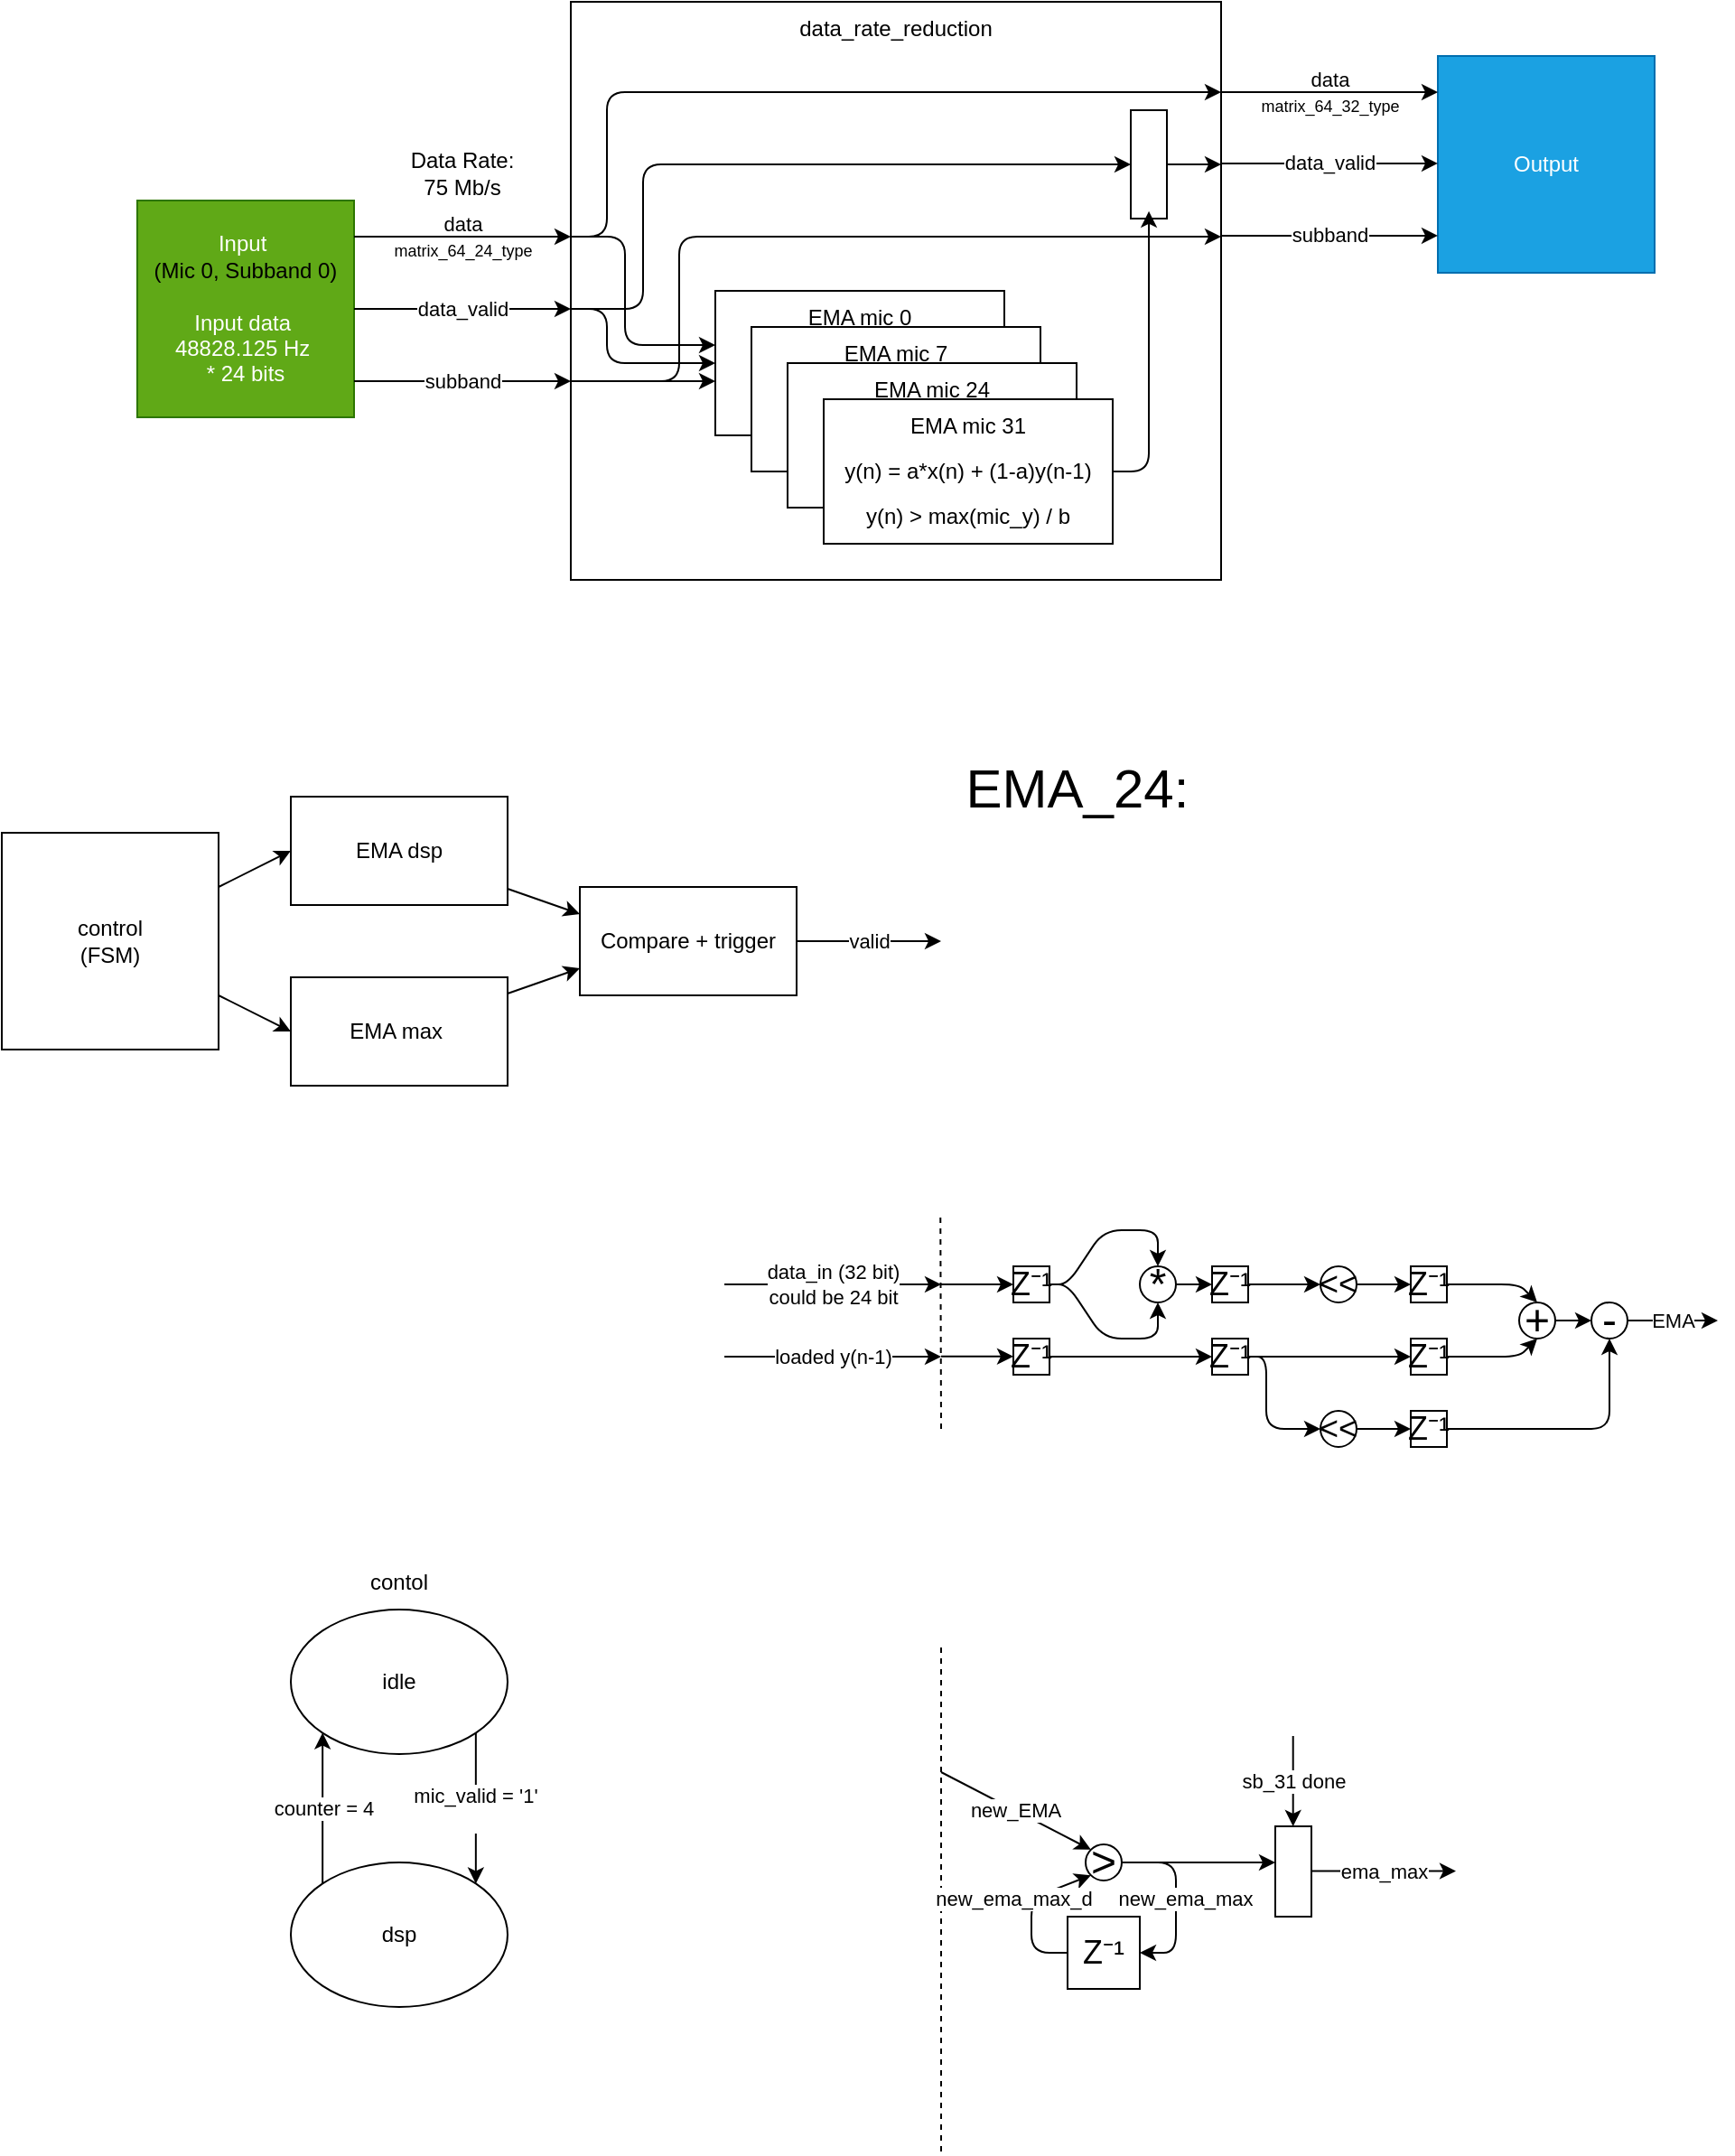 <mxfile>
    <diagram id="4cmVSjoLq1-_rq1nJ965" name="Page-1">
        <mxGraphModel dx="-405" dy="1354" grid="1" gridSize="10" guides="1" tooltips="1" connect="1" arrows="1" fold="1" page="1" pageScale="1" pageWidth="1169" pageHeight="827" math="0" shadow="0">
            <root>
                <mxCell id="0"/>
                <mxCell id="1" parent="0"/>
                <mxCell id="2" value="Input&amp;nbsp;&lt;div&gt;&lt;font style=&quot;color: light-dark(rgb(0, 0, 0), rgb(0, 0, 0));&quot;&gt;(Mic 0, Subband 0)&lt;br&gt;&lt;/font&gt;&lt;br&gt;&lt;span style=&quot;&quot;&gt;Input data&amp;nbsp;&lt;/span&gt;&lt;br style=&quot;&quot;&gt;&lt;span style=&quot;&quot;&gt;48828.125 Hz&amp;nbsp;&lt;br&gt;&lt;/span&gt;&lt;span style=&quot;&quot;&gt;* 24 bits&lt;/span&gt;&lt;/div&gt;" style="rounded=0;whiteSpace=wrap;html=1;fillColor=#60a917;fontColor=#ffffff;strokeColor=#2D7600;" parent="1" vertex="1">
                    <mxGeometry x="1330" y="-270" width="120" height="120" as="geometry"/>
                </mxCell>
                <mxCell id="12" value="Output" style="rounded=0;whiteSpace=wrap;html=1;fillColor=#1ba1e2;fontColor=#ffffff;strokeColor=#006EAF;" parent="1" vertex="1">
                    <mxGeometry x="2050" y="-350" width="120" height="120" as="geometry"/>
                </mxCell>
                <mxCell id="14" value="data_in (32 bit)&lt;div&gt;could be 24 bit&lt;/div&gt;" style="endArrow=classic;html=1;" parent="1" edge="1">
                    <mxGeometry width="50" height="50" relative="1" as="geometry">
                        <mxPoint x="1655" y="330" as="sourcePoint"/>
                        <mxPoint x="1775" y="330" as="targetPoint"/>
                    </mxGeometry>
                </mxCell>
                <mxCell id="15" value="" style="endArrow=none;dashed=1;html=1;" parent="1" edge="1">
                    <mxGeometry width="50" height="50" relative="1" as="geometry">
                        <mxPoint x="1775" y="410" as="sourcePoint"/>
                        <mxPoint x="1774.62" y="290" as="targetPoint"/>
                    </mxGeometry>
                </mxCell>
                <mxCell id="16" value="" style="endArrow=classic;html=1;entryX=0.5;entryY=1;entryDx=0;entryDy=0;exitX=1;exitY=0.5;exitDx=0;exitDy=0;" parent="1" source="20" target="18" edge="1">
                    <mxGeometry width="50" height="50" relative="1" as="geometry">
                        <mxPoint x="1865" y="330" as="sourcePoint"/>
                        <mxPoint x="1885" y="330" as="targetPoint"/>
                        <Array as="points">
                            <mxPoint x="1845" y="330"/>
                            <mxPoint x="1865" y="360"/>
                            <mxPoint x="1895" y="360"/>
                        </Array>
                    </mxGeometry>
                </mxCell>
                <mxCell id="17" style="edgeStyle=none;html=1;entryX=0;entryY=0.5;entryDx=0;entryDy=0;" parent="1" source="18" target="23" edge="1">
                    <mxGeometry relative="1" as="geometry"/>
                </mxCell>
                <mxCell id="18" value="&lt;font style=&quot;font-size: 24px;&quot;&gt;*&lt;/font&gt;" style="ellipse;whiteSpace=wrap;html=1;aspect=fixed;" parent="1" vertex="1">
                    <mxGeometry x="1885" y="320" width="20" height="20" as="geometry"/>
                </mxCell>
                <mxCell id="19" value="" style="endArrow=classic;html=1;entryX=0.5;entryY=0;entryDx=0;entryDy=0;exitX=1;exitY=0.5;exitDx=0;exitDy=0;" parent="1" source="20" target="18" edge="1">
                    <mxGeometry width="50" height="50" relative="1" as="geometry">
                        <mxPoint x="1805" y="330" as="sourcePoint"/>
                        <mxPoint x="1895" y="290" as="targetPoint"/>
                        <Array as="points">
                            <mxPoint x="1845" y="330"/>
                            <mxPoint x="1865" y="300"/>
                            <mxPoint x="1895" y="300"/>
                        </Array>
                    </mxGeometry>
                </mxCell>
                <mxCell id="20" value="&lt;font style=&quot;font-size: 18px;&quot;&gt;Z⁻¹&lt;/font&gt;" style="whiteSpace=wrap;html=1;aspect=fixed;fontSize=12;" parent="1" vertex="1">
                    <mxGeometry x="1815" y="320" width="20" height="20" as="geometry"/>
                </mxCell>
                <mxCell id="21" value="loaded y(n-1)" style="endArrow=classic;html=1;" parent="1" edge="1">
                    <mxGeometry width="50" height="50" relative="1" as="geometry">
                        <mxPoint x="1655" y="370" as="sourcePoint"/>
                        <mxPoint x="1775" y="370" as="targetPoint"/>
                    </mxGeometry>
                </mxCell>
                <mxCell id="22" style="edgeStyle=none;html=1;entryX=0;entryY=0.5;entryDx=0;entryDy=0;" parent="1" source="23" target="27" edge="1">
                    <mxGeometry relative="1" as="geometry"/>
                </mxCell>
                <mxCell id="23" value="&lt;font style=&quot;font-size: 18px;&quot;&gt;Z⁻¹&lt;/font&gt;" style="whiteSpace=wrap;html=1;aspect=fixed;fontSize=12;" parent="1" vertex="1">
                    <mxGeometry x="1925" y="320" width="20" height="20" as="geometry"/>
                </mxCell>
                <mxCell id="24" style="edgeStyle=none;html=1;entryX=0.5;entryY=0;entryDx=0;entryDy=0;" parent="1" source="25" target="42" edge="1">
                    <mxGeometry relative="1" as="geometry">
                        <Array as="points">
                            <mxPoint x="2095" y="330"/>
                        </Array>
                    </mxGeometry>
                </mxCell>
                <mxCell id="25" value="&lt;font style=&quot;font-size: 18px;&quot;&gt;Z⁻¹&lt;/font&gt;" style="whiteSpace=wrap;html=1;aspect=fixed;fontSize=12;" parent="1" vertex="1">
                    <mxGeometry x="2035" y="320" width="20" height="20" as="geometry"/>
                </mxCell>
                <mxCell id="26" style="edgeStyle=none;html=1;entryX=0;entryY=0.5;entryDx=0;entryDy=0;" parent="1" source="27" target="25" edge="1">
                    <mxGeometry relative="1" as="geometry"/>
                </mxCell>
                <mxCell id="27" value="&lt;font style=&quot;font-size: 18px;&quot;&gt;&amp;lt;&amp;lt;&lt;/font&gt;" style="ellipse;whiteSpace=wrap;html=1;aspect=fixed;" parent="1" vertex="1">
                    <mxGeometry x="1985" y="320" width="20" height="20" as="geometry"/>
                </mxCell>
                <mxCell id="28" style="edgeStyle=none;html=1;entryX=0;entryY=0.5;entryDx=0;entryDy=0;" parent="1" source="29" target="32" edge="1">
                    <mxGeometry relative="1" as="geometry"/>
                </mxCell>
                <mxCell id="29" value="&lt;font style=&quot;font-size: 18px;&quot;&gt;Z⁻¹&lt;/font&gt;" style="whiteSpace=wrap;html=1;aspect=fixed;fontSize=12;" parent="1" vertex="1">
                    <mxGeometry x="1815" y="360" width="20" height="20" as="geometry"/>
                </mxCell>
                <mxCell id="30" style="edgeStyle=none;html=1;entryX=0;entryY=0.5;entryDx=0;entryDy=0;" parent="1" source="32" target="38" edge="1">
                    <mxGeometry relative="1" as="geometry">
                        <mxPoint x="1975" y="410" as="targetPoint"/>
                        <Array as="points">
                            <mxPoint x="1955" y="370"/>
                            <mxPoint x="1955" y="410"/>
                        </Array>
                    </mxGeometry>
                </mxCell>
                <mxCell id="31" style="edgeStyle=none;html=1;entryX=0;entryY=0.5;entryDx=0;entryDy=0;" parent="1" source="32" target="34" edge="1">
                    <mxGeometry relative="1" as="geometry"/>
                </mxCell>
                <mxCell id="32" value="&lt;font style=&quot;font-size: 18px;&quot;&gt;Z⁻¹&lt;/font&gt;" style="whiteSpace=wrap;html=1;aspect=fixed;fontSize=12;" parent="1" vertex="1">
                    <mxGeometry x="1925" y="360" width="20" height="20" as="geometry"/>
                </mxCell>
                <mxCell id="33" style="edgeStyle=none;html=1;entryX=0.5;entryY=1;entryDx=0;entryDy=0;" parent="1" source="34" target="42" edge="1">
                    <mxGeometry relative="1" as="geometry">
                        <Array as="points">
                            <mxPoint x="2095" y="370"/>
                        </Array>
                    </mxGeometry>
                </mxCell>
                <mxCell id="34" value="&lt;font style=&quot;font-size: 18px;&quot;&gt;Z⁻¹&lt;/font&gt;" style="whiteSpace=wrap;html=1;aspect=fixed;fontSize=12;" parent="1" vertex="1">
                    <mxGeometry x="2035" y="360" width="20" height="20" as="geometry"/>
                </mxCell>
                <mxCell id="35" style="edgeStyle=none;html=1;entryX=0.5;entryY=1;entryDx=0;entryDy=0;" parent="1" source="36" target="44" edge="1">
                    <mxGeometry relative="1" as="geometry">
                        <mxPoint x="2135" y="380" as="targetPoint"/>
                        <Array as="points">
                            <mxPoint x="2145" y="410"/>
                        </Array>
                    </mxGeometry>
                </mxCell>
                <mxCell id="36" value="&lt;font style=&quot;font-size: 18px;&quot;&gt;Z⁻¹&lt;/font&gt;" style="whiteSpace=wrap;html=1;aspect=fixed;fontSize=12;" parent="1" vertex="1">
                    <mxGeometry x="2035" y="400" width="20" height="20" as="geometry"/>
                </mxCell>
                <mxCell id="37" style="edgeStyle=none;html=1;entryX=0;entryY=0.5;entryDx=0;entryDy=0;" parent="1" source="38" target="36" edge="1">
                    <mxGeometry relative="1" as="geometry"/>
                </mxCell>
                <mxCell id="38" value="&lt;font style=&quot;font-size: 18px;&quot;&gt;&amp;lt;&amp;lt;&lt;/font&gt;" style="ellipse;whiteSpace=wrap;html=1;aspect=fixed;" parent="1" vertex="1">
                    <mxGeometry x="1985" y="400" width="20" height="20" as="geometry"/>
                </mxCell>
                <mxCell id="39" value="" style="endArrow=classic;html=1;" parent="1" edge="1">
                    <mxGeometry width="50" height="50" relative="1" as="geometry">
                        <mxPoint x="1775" y="330" as="sourcePoint"/>
                        <mxPoint x="1815" y="330" as="targetPoint"/>
                    </mxGeometry>
                </mxCell>
                <mxCell id="40" value="" style="endArrow=classic;html=1;" parent="1" edge="1">
                    <mxGeometry width="50" height="50" relative="1" as="geometry">
                        <mxPoint x="1775" y="369.87" as="sourcePoint"/>
                        <mxPoint x="1815" y="369.87" as="targetPoint"/>
                    </mxGeometry>
                </mxCell>
                <mxCell id="41" style="edgeStyle=none;html=1;entryX=0;entryY=0.5;entryDx=0;entryDy=0;" parent="1" source="42" target="44" edge="1">
                    <mxGeometry relative="1" as="geometry"/>
                </mxCell>
                <mxCell id="42" value="&lt;font style=&quot;font-size: 24px;&quot;&gt;+&lt;/font&gt;" style="ellipse;whiteSpace=wrap;html=1;aspect=fixed;" parent="1" vertex="1">
                    <mxGeometry x="2095" y="340" width="20" height="20" as="geometry"/>
                </mxCell>
                <mxCell id="43" value="EMA" style="edgeStyle=none;html=1;" parent="1" source="44" edge="1">
                    <mxGeometry relative="1" as="geometry">
                        <mxPoint x="2205" y="350" as="targetPoint"/>
                    </mxGeometry>
                </mxCell>
                <mxCell id="44" value="&lt;font style=&quot;font-size: 24px;&quot;&gt;-&lt;/font&gt;" style="ellipse;whiteSpace=wrap;html=1;aspect=fixed;" parent="1" vertex="1">
                    <mxGeometry x="2135" y="340" width="20" height="20" as="geometry"/>
                </mxCell>
                <mxCell id="45" value="mic_valid = &#39;1&#39;&lt;div&gt;&lt;br&gt;&lt;/div&gt;" style="edgeStyle=none;html=1;exitX=1;exitY=1;exitDx=0;exitDy=0;entryX=1;entryY=0;entryDx=0;entryDy=0;" parent="1" source="46" target="47" edge="1">
                    <mxGeometry relative="1" as="geometry"/>
                </mxCell>
                <mxCell id="46" value="&lt;span style=&quot;font-weight: normal;&quot;&gt;&lt;font&gt;idle&lt;/font&gt;&lt;/span&gt;" style="ellipse;whiteSpace=wrap;html=1;fontStyle=1" parent="1" vertex="1">
                    <mxGeometry x="1415" y="510" width="120" height="80" as="geometry"/>
                </mxCell>
                <mxCell id="47" value="dsp" style="ellipse;whiteSpace=wrap;html=1;" parent="1" vertex="1">
                    <mxGeometry x="1415" y="650" width="120" height="80" as="geometry"/>
                </mxCell>
                <mxCell id="48" value="counter = 4" style="edgeStyle=none;html=1;exitX=0;exitY=0;exitDx=0;exitDy=0;entryX=0;entryY=1;entryDx=0;entryDy=0;" parent="1" source="47" target="46" edge="1">
                    <mxGeometry relative="1" as="geometry"/>
                </mxCell>
                <mxCell id="49" value="contol" style="text;html=1;align=center;verticalAlign=middle;whiteSpace=wrap;rounded=0;" parent="1" vertex="1">
                    <mxGeometry x="1445" y="480" width="60" height="30" as="geometry"/>
                </mxCell>
                <mxCell id="51" value="" style="endArrow=none;dashed=1;html=1;" parent="1" edge="1">
                    <mxGeometry width="50" height="50" relative="1" as="geometry">
                        <mxPoint x="1775" y="810" as="sourcePoint"/>
                        <mxPoint x="1775" y="530" as="targetPoint"/>
                    </mxGeometry>
                </mxCell>
                <mxCell id="52" value="new_EMA" style="endArrow=classic;html=1;entryX=0;entryY=0;entryDx=0;entryDy=0;" parent="1" target="54" edge="1">
                    <mxGeometry width="50" height="50" relative="1" as="geometry">
                        <mxPoint x="1775" y="600" as="sourcePoint"/>
                        <mxPoint x="1855" y="640" as="targetPoint"/>
                    </mxGeometry>
                </mxCell>
                <mxCell id="53" value="new_ema_max" style="edgeStyle=none;html=1;entryX=1;entryY=0.5;entryDx=0;entryDy=0;" parent="1" source="54" target="57" edge="1">
                    <mxGeometry y="5" relative="1" as="geometry">
                        <mxPoint x="1935" y="650" as="targetPoint"/>
                        <Array as="points">
                            <mxPoint x="1905" y="650"/>
                            <mxPoint x="1905" y="700"/>
                        </Array>
                        <mxPoint as="offset"/>
                    </mxGeometry>
                </mxCell>
                <mxCell id="54" value="&lt;font style=&quot;font-size: 24px;&quot;&gt;&amp;gt;&lt;/font&gt;" style="ellipse;whiteSpace=wrap;html=1;aspect=fixed;" parent="1" vertex="1">
                    <mxGeometry x="1855" y="640" width="20" height="20" as="geometry"/>
                </mxCell>
                <mxCell id="55" style="edgeStyle=none;html=1;entryX=0;entryY=1;entryDx=0;entryDy=0;" parent="1" source="57" target="54" edge="1">
                    <mxGeometry relative="1" as="geometry">
                        <Array as="points">
                            <mxPoint x="1825" y="700"/>
                            <mxPoint x="1825" y="670"/>
                        </Array>
                    </mxGeometry>
                </mxCell>
                <mxCell id="56" value="new_ema_max_d" style="edgeLabel;html=1;align=center;verticalAlign=middle;resizable=0;points=[];" parent="55" vertex="1" connectable="0">
                    <mxGeometry x="0.031" y="1" relative="1" as="geometry">
                        <mxPoint x="-9" y="-6" as="offset"/>
                    </mxGeometry>
                </mxCell>
                <mxCell id="57" value="&lt;font style=&quot;font-size: 18px;&quot;&gt;Z⁻¹&lt;/font&gt;" style="whiteSpace=wrap;html=1;aspect=fixed;fontSize=12;" parent="1" vertex="1">
                    <mxGeometry x="1845" y="680" width="40" height="40" as="geometry"/>
                </mxCell>
                <mxCell id="58" value="" style="externalPins=0;recursiveResize=0;shadow=0;dashed=0;align=center;html=1;strokeWidth=1;shape=mxgraph.rtl.abstract.entity;container=1;collapsible=0;kind=mux;drawPins=0;left=4;right=1;bottom=0;top=0;" parent="1" vertex="1">
                    <mxGeometry x="1960" y="630" width="20" height="50" as="geometry"/>
                </mxCell>
                <mxCell id="59" style="edgeStyle=none;html=1;entryX=0;entryY=0;entryDx=0;entryDy=20;entryPerimeter=0;" parent="1" source="54" target="58" edge="1">
                    <mxGeometry relative="1" as="geometry"/>
                </mxCell>
                <mxCell id="60" value="sb_31 done" style="endArrow=classic;html=1;" parent="1" edge="1">
                    <mxGeometry width="50" height="50" relative="1" as="geometry">
                        <mxPoint x="1969.85" y="580" as="sourcePoint"/>
                        <mxPoint x="1969.85" y="630" as="targetPoint"/>
                    </mxGeometry>
                </mxCell>
                <mxCell id="61" value="ema_max" style="endArrow=classic;html=1;" parent="1" edge="1">
                    <mxGeometry width="50" height="50" relative="1" as="geometry">
                        <mxPoint x="1980" y="654.78" as="sourcePoint"/>
                        <mxPoint x="2060" y="654.78" as="targetPoint"/>
                        <mxPoint as="offset"/>
                    </mxGeometry>
                </mxCell>
                <mxCell id="63" value="" style="rounded=0;whiteSpace=wrap;html=1;" parent="1" vertex="1">
                    <mxGeometry x="1570" y="-380" width="360" height="320" as="geometry"/>
                </mxCell>
                <mxCell id="64" value="data&lt;div&gt;&lt;div&gt;&lt;font style=&quot;font-size: 9px;&quot;&gt;matrix_64_24_type&lt;/font&gt;&lt;/div&gt;&lt;/div&gt;" style="endArrow=classic;html=1;labelBackgroundColor=none;" parent="1" edge="1">
                    <mxGeometry width="50" height="50" relative="1" as="geometry">
                        <mxPoint x="1450" y="-250" as="sourcePoint"/>
                        <mxPoint x="1570" y="-250" as="targetPoint"/>
                        <mxPoint as="offset"/>
                    </mxGeometry>
                </mxCell>
                <mxCell id="65" value="data_valid" style="endArrow=classic;html=1;" parent="1" edge="1">
                    <mxGeometry width="50" height="50" relative="1" as="geometry">
                        <mxPoint x="1450" y="-210" as="sourcePoint"/>
                        <mxPoint x="1570" y="-210" as="targetPoint"/>
                    </mxGeometry>
                </mxCell>
                <mxCell id="66" value="subband" style="endArrow=classic;html=1;" parent="1" edge="1">
                    <mxGeometry width="50" height="50" relative="1" as="geometry">
                        <mxPoint x="1450" y="-170" as="sourcePoint"/>
                        <mxPoint x="1570" y="-170" as="targetPoint"/>
                    </mxGeometry>
                </mxCell>
                <mxCell id="67" value="Data Rate:&lt;div&gt;75 Mb/s&lt;/div&gt;" style="text;html=1;align=center;verticalAlign=middle;whiteSpace=wrap;rounded=0;" parent="1" vertex="1">
                    <mxGeometry x="1450" y="-300" width="120" height="30" as="geometry"/>
                </mxCell>
                <mxCell id="68" value="data_rate_reduction" style="text;html=1;align=center;verticalAlign=middle;whiteSpace=wrap;rounded=0;" parent="1" vertex="1">
                    <mxGeometry x="1590" y="-380" width="320" height="30" as="geometry"/>
                </mxCell>
                <mxCell id="69" value="data&lt;div&gt;&lt;div&gt;&lt;font style=&quot;font-size: 9px;&quot;&gt;matrix_64_32_type&lt;/font&gt;&lt;/div&gt;&lt;/div&gt;" style="endArrow=classic;html=1;labelBackgroundColor=none;" parent="1" edge="1">
                    <mxGeometry width="50" height="50" relative="1" as="geometry">
                        <mxPoint x="1930" y="-330" as="sourcePoint"/>
                        <mxPoint x="2050" y="-330" as="targetPoint"/>
                        <mxPoint as="offset"/>
                    </mxGeometry>
                </mxCell>
                <mxCell id="70" value="subband" style="endArrow=classic;html=1;" parent="1" edge="1">
                    <mxGeometry width="50" height="50" relative="1" as="geometry">
                        <mxPoint x="1930" y="-250.54" as="sourcePoint"/>
                        <mxPoint x="2050" y="-250.54" as="targetPoint"/>
                    </mxGeometry>
                </mxCell>
                <mxCell id="71" value="data_valid" style="endArrow=classic;html=1;" parent="1" edge="1">
                    <mxGeometry width="50" height="50" relative="1" as="geometry">
                        <mxPoint x="1930" y="-290.54" as="sourcePoint"/>
                        <mxPoint x="2050" y="-290.54" as="targetPoint"/>
                    </mxGeometry>
                </mxCell>
                <mxCell id="72" value="" style="externalPins=0;recursiveResize=0;shadow=0;dashed=0;align=center;html=1;strokeWidth=1;shape=mxgraph.rtl.abstract.entity;container=1;collapsible=0;kind=sequential;drawPins=0;left=3;right=2;bottom=0;top=0;" parent="1" vertex="1">
                    <mxGeometry x="1650" y="-220" width="160" height="80" as="geometry"/>
                </mxCell>
                <mxCell id="73" value="EMA mic 0" style="text;html=1;align=center;verticalAlign=middle;whiteSpace=wrap;rounded=0;" parent="72" vertex="1">
                    <mxGeometry width="160" height="30" as="geometry"/>
                </mxCell>
                <mxCell id="74" value="" style="externalPins=0;recursiveResize=0;shadow=0;dashed=0;align=center;html=1;strokeWidth=1;shape=mxgraph.rtl.abstract.entity;container=1;collapsible=0;kind=sequential;drawPins=0;left=3;right=2;bottom=0;top=0;" parent="72" vertex="1">
                    <mxGeometry x="20" y="20" width="160" height="80" as="geometry"/>
                </mxCell>
                <mxCell id="75" value="EMA mic 7" style="text;html=1;align=center;verticalAlign=middle;whiteSpace=wrap;rounded=0;" parent="74" vertex="1">
                    <mxGeometry width="160" height="30" as="geometry"/>
                </mxCell>
                <mxCell id="76" value="" style="externalPins=0;recursiveResize=0;shadow=0;dashed=0;align=center;html=1;strokeWidth=1;shape=mxgraph.rtl.abstract.entity;container=1;collapsible=0;kind=sequential;drawPins=0;left=3;right=2;bottom=0;top=0;" parent="1" vertex="1">
                    <mxGeometry x="1690" y="-180" width="160" height="80" as="geometry"/>
                </mxCell>
                <mxCell id="77" value="EMA mic 24" style="text;html=1;align=center;verticalAlign=middle;whiteSpace=wrap;rounded=0;" parent="76" vertex="1">
                    <mxGeometry width="160" height="30" as="geometry"/>
                </mxCell>
                <mxCell id="78" value="" style="externalPins=0;recursiveResize=0;shadow=0;dashed=0;align=center;html=1;strokeWidth=1;shape=mxgraph.rtl.abstract.entity;container=1;collapsible=0;kind=sequential;drawPins=0;left=3;right=2;bottom=0;top=0;" parent="76" vertex="1">
                    <mxGeometry x="20" y="20" width="160" height="80" as="geometry"/>
                </mxCell>
                <mxCell id="79" value="EMA mic 31" style="text;html=1;align=center;verticalAlign=middle;whiteSpace=wrap;rounded=0;" parent="78" vertex="1">
                    <mxGeometry width="160" height="30" as="geometry"/>
                </mxCell>
                <mxCell id="80" value="y(n) = a*x(n) + (1-a)y(n-1)" style="text;html=1;align=center;verticalAlign=middle;whiteSpace=wrap;rounded=0;" parent="78" vertex="1">
                    <mxGeometry x="10" y="25" width="140" height="30" as="geometry"/>
                </mxCell>
                <mxCell id="81" value="y(n) &amp;gt; max(mic_y) / b" style="text;html=1;align=center;verticalAlign=middle;whiteSpace=wrap;rounded=0;" parent="78" vertex="1">
                    <mxGeometry y="50" width="160" height="30" as="geometry"/>
                </mxCell>
                <mxCell id="82" style="edgeStyle=none;html=1;" parent="1" source="83" edge="1">
                    <mxGeometry relative="1" as="geometry">
                        <mxPoint x="1930" y="-290" as="targetPoint"/>
                    </mxGeometry>
                </mxCell>
                <mxCell id="83" value="" style="externalPins=0;recursiveResize=0;shadow=0;dashed=0;align=center;html=1;strokeWidth=1;shape=mxgraph.rtl.abstract.entity;container=1;collapsible=0;kind=mux;drawPins=0;left=4;right=1;bottom=0;top=0;" parent="1" vertex="1">
                    <mxGeometry x="1880" y="-320" width="20" height="60" as="geometry"/>
                </mxCell>
                <mxCell id="84" value="" style="endArrow=classic;html=1;entryX=0;entryY=0;entryDx=0;entryDy=30;entryPerimeter=0;" parent="1" target="83" edge="1">
                    <mxGeometry width="50" height="50" relative="1" as="geometry">
                        <mxPoint x="1570" y="-210" as="sourcePoint"/>
                        <mxPoint x="1650" y="-210" as="targetPoint"/>
                        <Array as="points">
                            <mxPoint x="1610" y="-210"/>
                            <mxPoint x="1610" y="-290"/>
                        </Array>
                    </mxGeometry>
                </mxCell>
                <mxCell id="85" value="" style="endArrow=classic;html=1;" parent="1" edge="1">
                    <mxGeometry width="50" height="50" relative="1" as="geometry">
                        <mxPoint x="1570" y="-170" as="sourcePoint"/>
                        <mxPoint x="1930" y="-250" as="targetPoint"/>
                        <Array as="points">
                            <mxPoint x="1630" y="-170"/>
                            <mxPoint x="1630" y="-250"/>
                        </Array>
                    </mxGeometry>
                </mxCell>
                <mxCell id="86" value="" style="endArrow=classic;html=1;" parent="1" edge="1">
                    <mxGeometry width="50" height="50" relative="1" as="geometry">
                        <mxPoint x="1570" y="-250" as="sourcePoint"/>
                        <mxPoint x="1930" y="-330" as="targetPoint"/>
                        <Array as="points">
                            <mxPoint x="1590" y="-250"/>
                            <mxPoint x="1590" y="-330"/>
                        </Array>
                    </mxGeometry>
                </mxCell>
                <mxCell id="87" value="" style="endArrow=classic;html=1;entryX=0.502;entryY=0.932;entryDx=0;entryDy=0;entryPerimeter=0;" parent="1" target="83" edge="1">
                    <mxGeometry width="50" height="50" relative="1" as="geometry">
                        <mxPoint x="1870" y="-120" as="sourcePoint"/>
                        <mxPoint x="1890" y="-260" as="targetPoint"/>
                        <Array as="points">
                            <mxPoint x="1890" y="-120"/>
                        </Array>
                    </mxGeometry>
                </mxCell>
                <mxCell id="88" value="" style="endArrow=classic;html=1;" parent="1" edge="1">
                    <mxGeometry width="50" height="50" relative="1" as="geometry">
                        <mxPoint x="1570" y="-170" as="sourcePoint"/>
                        <mxPoint x="1650" y="-170" as="targetPoint"/>
                    </mxGeometry>
                </mxCell>
                <mxCell id="89" value="" style="endArrow=classic;html=1;" parent="1" edge="1">
                    <mxGeometry width="50" height="50" relative="1" as="geometry">
                        <mxPoint x="1570" y="-210" as="sourcePoint"/>
                        <mxPoint x="1650" y="-180" as="targetPoint"/>
                        <Array as="points">
                            <mxPoint x="1590" y="-210"/>
                            <mxPoint x="1590" y="-180"/>
                        </Array>
                    </mxGeometry>
                </mxCell>
                <mxCell id="90" value="" style="endArrow=classic;html=1;" parent="1" edge="1">
                    <mxGeometry width="50" height="50" relative="1" as="geometry">
                        <mxPoint x="1570" y="-250" as="sourcePoint"/>
                        <mxPoint x="1650" y="-190" as="targetPoint"/>
                        <Array as="points">
                            <mxPoint x="1600" y="-250"/>
                            <mxPoint x="1600" y="-190"/>
                        </Array>
                    </mxGeometry>
                </mxCell>
                <mxCell id="91" style="edgeStyle=none;html=1;entryX=0;entryY=0.5;entryDx=0;entryDy=0;" parent="1" source="93" target="95" edge="1">
                    <mxGeometry relative="1" as="geometry"/>
                </mxCell>
                <mxCell id="92" style="edgeStyle=none;html=1;entryX=0;entryY=0.5;entryDx=0;entryDy=0;" parent="1" source="93" target="97" edge="1">
                    <mxGeometry relative="1" as="geometry"/>
                </mxCell>
                <mxCell id="93" value="control&lt;div&gt;(FSM)&lt;/div&gt;" style="rounded=0;whiteSpace=wrap;html=1;" parent="1" vertex="1">
                    <mxGeometry x="1255" y="80" width="120" height="120" as="geometry"/>
                </mxCell>
                <mxCell id="94" style="edgeStyle=none;html=1;entryX=0;entryY=0.25;entryDx=0;entryDy=0;" parent="1" source="95" target="99" edge="1">
                    <mxGeometry relative="1" as="geometry"/>
                </mxCell>
                <mxCell id="95" value="EMA dsp" style="rounded=0;whiteSpace=wrap;html=1;" parent="1" vertex="1">
                    <mxGeometry x="1415" y="60" width="120" height="60" as="geometry"/>
                </mxCell>
                <mxCell id="96" style="edgeStyle=none;html=1;entryX=0;entryY=0.75;entryDx=0;entryDy=0;" parent="1" source="97" target="99" edge="1">
                    <mxGeometry relative="1" as="geometry"/>
                </mxCell>
                <mxCell id="97" value="EMA max&amp;nbsp;" style="rounded=0;whiteSpace=wrap;html=1;" parent="1" vertex="1">
                    <mxGeometry x="1415" y="160" width="120" height="60" as="geometry"/>
                </mxCell>
                <mxCell id="98" value="valid" style="edgeStyle=none;html=1;" parent="1" source="99" edge="1">
                    <mxGeometry relative="1" as="geometry">
                        <mxPoint x="1775" y="140" as="targetPoint"/>
                    </mxGeometry>
                </mxCell>
                <mxCell id="99" value="Compare + trigger" style="rounded=0;whiteSpace=wrap;html=1;" parent="1" vertex="1">
                    <mxGeometry x="1575" y="110" width="120" height="60" as="geometry"/>
                </mxCell>
                <mxCell id="102" value="&lt;font style=&quot;font-size: 30px;&quot;&gt;EMA_24:&lt;/font&gt;" style="text;html=1;align=center;verticalAlign=middle;resizable=0;points=[];autosize=1;strokeColor=none;fillColor=none;" parent="1" vertex="1">
                    <mxGeometry x="1775" y="30" width="150" height="50" as="geometry"/>
                </mxCell>
            </root>
        </mxGraphModel>
    </diagram>
</mxfile>